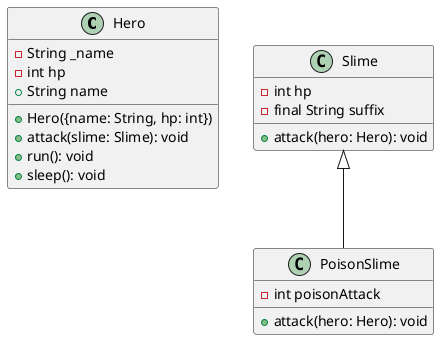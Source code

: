 @startuml

class Hero {
  - String _name
  - int hp
  + String name
  + Hero({name: String, hp: int})
  + attack(slime: Slime): void
  + run(): void
  + sleep(): void
}

class Slime {
  - int hp
  - final String suffix
  + attack(hero: Hero): void
}

class PoisonSlime extends Slime {
  - int poisonAttack
  + attack(hero: Hero): void
}



@enduml

